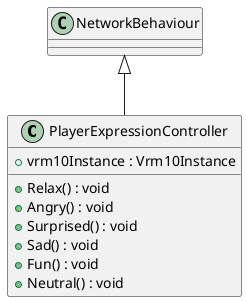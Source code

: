 @startuml
class PlayerExpressionController {
    + vrm10Instance : Vrm10Instance
    + Relax() : void
    + Angry() : void
    + Surprised() : void
    + Sad() : void
    + Fun() : void
    + Neutral() : void
}
NetworkBehaviour <|-- PlayerExpressionController
@enduml
